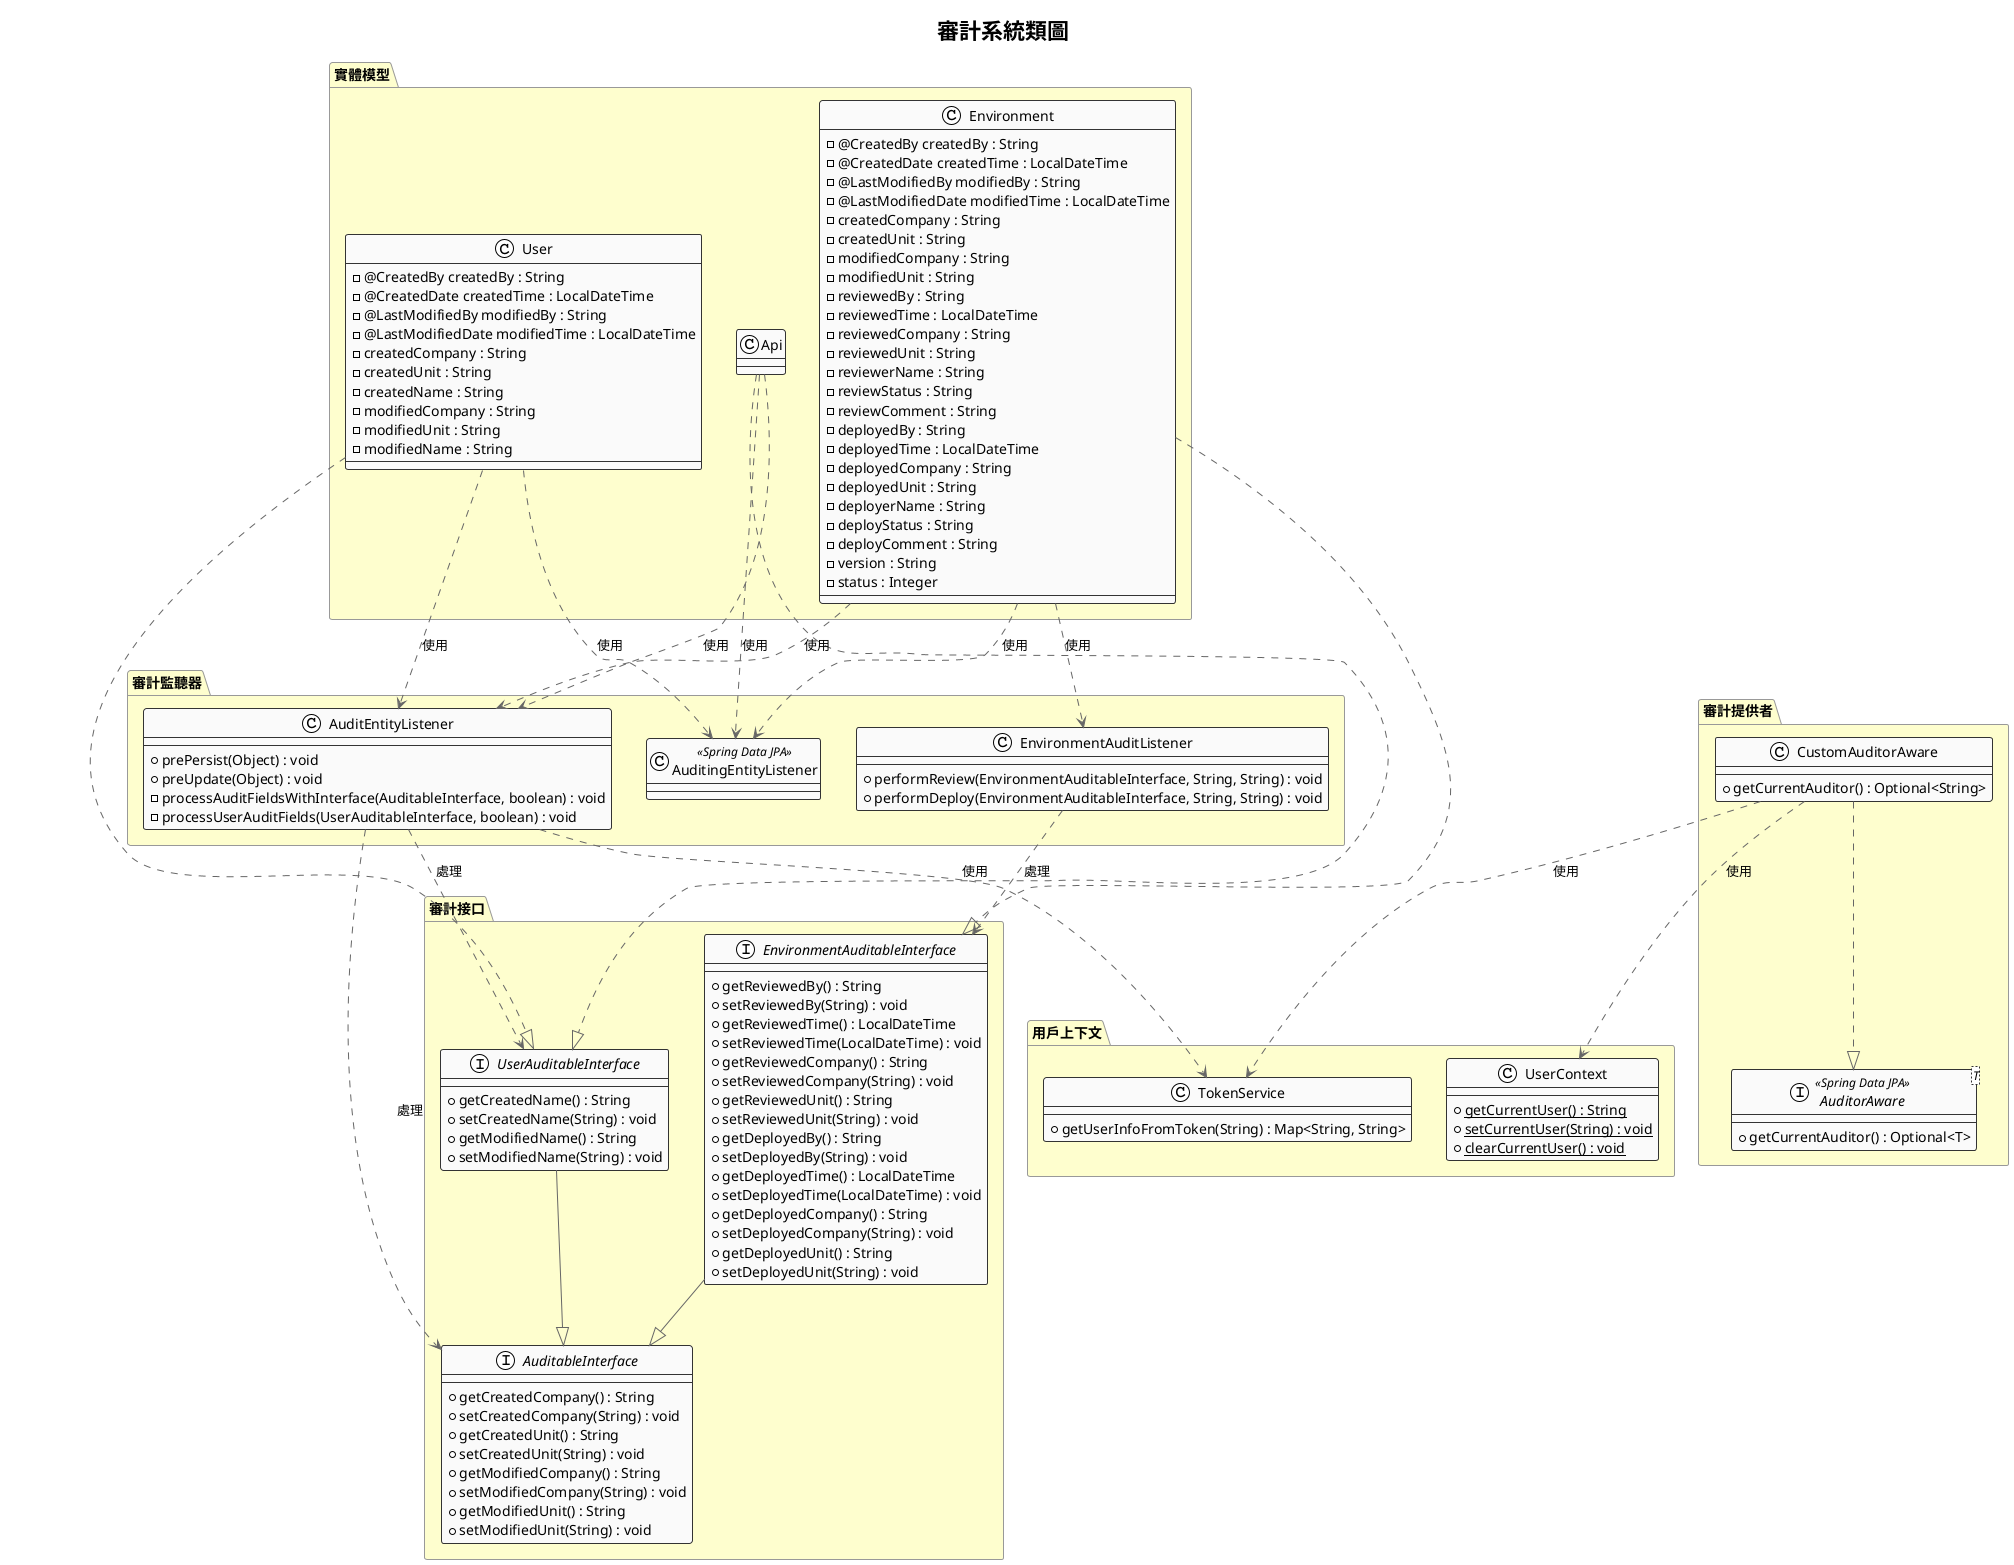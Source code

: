 @startuml "審計類圖"
!theme plain
skinparam backgroundColor white
skinparam ClassBackgroundColor #FAFAFA
skinparam ClassBorderColor #333333
skinparam ArrowColor #666666
skinparam PackageBackgroundColor #FEFECE
skinparam PackageBorderColor #999999

title "審計系統類圖"

' 審計接口
package "審計接口" {
  interface AuditableInterface {
    +getCreatedCompany() : String
    +setCreatedCompany(String) : void
    +getCreatedUnit() : String
    +setCreatedUnit(String) : void
    +getModifiedCompany() : String
    +setModifiedCompany(String) : void
    +getModifiedUnit() : String
    +setModifiedUnit(String) : void
  }
  
  interface UserAuditableInterface {
    +getCreatedName() : String
    +setCreatedName(String) : void
    +getModifiedName() : String
    +setModifiedName(String) : void
  }
  
  interface EnvironmentAuditableInterface {
    +getReviewedBy() : String
    +setReviewedBy(String) : void
    +getReviewedTime() : LocalDateTime
    +setReviewedTime(LocalDateTime) : void
    +getReviewedCompany() : String
    +setReviewedCompany(String) : void
    +getReviewedUnit() : String
    +setReviewedUnit(String) : void
    +getDeployedBy() : String
    +setDeployedBy(String) : void
    +getDeployedTime() : LocalDateTime
    +setDeployedTime(LocalDateTime) : void
    +getDeployedCompany() : String
    +setDeployedCompany(String) : void
    +getDeployedUnit() : String
    +setDeployedUnit(String) : void
    ' 其他部署審計欄位
  }
  
  UserAuditableInterface --|> AuditableInterface
  EnvironmentAuditableInterface --|> AuditableInterface
}

' 審計監聽器
package "審計監聽器" {
  class AuditEntityListener {
    +prePersist(Object) : void
    +preUpdate(Object) : void
    -processAuditFieldsWithInterface(AuditableInterface, boolean) : void
    -processUserAuditFields(UserAuditableInterface, boolean) : void
  }
  
  class EnvironmentAuditListener {
    +performReview(EnvironmentAuditableInterface, String, String) : void
    +performDeploy(EnvironmentAuditableInterface, String, String) : void
  }
  
  class AuditingEntityListener << Spring Data JPA >> {
    ' Spring Data JPA 提供的標準審計監聽器
  }
}

' 審計提供者
package "審計提供者" {
  interface AuditorAware<T> << Spring Data JPA >> {
    +getCurrentAuditor() : Optional<T>
  }
  
  class CustomAuditorAware {
    +getCurrentAuditor() : Optional<String>
  }
  
  CustomAuditorAware ..|> AuditorAware
}

' 用戶上下文
package "用戶上下文" {
  class UserContext {
    +{static} getCurrentUser() : String
    +{static} setCurrentUser(String) : void
    +{static} clearCurrentUser() : void
  }
  
  class TokenService {
    +getUserInfoFromToken(String) : Map<String, String>
  }
}

' 實體類
package "實體模型" {
  class User {
    ' 標準審計欄位
    -@CreatedBy createdBy : String
    -@CreatedDate createdTime : LocalDateTime
    -@LastModifiedBy modifiedBy : String
    -@LastModifiedDate modifiedTime : LocalDateTime
    ' 擴展審計欄位
    -createdCompany : String
    -createdUnit : String
    -createdName : String
    -modifiedCompany : String
    -modifiedUnit : String
    -modifiedName : String
  }
  
  class Api {
    ' 與 User 類似的審計欄位
  }
  
  class Environment {
    ' 標準審計欄位
    -@CreatedBy createdBy : String
    -@CreatedDate createdTime : LocalDateTime
    -@LastModifiedBy modifiedBy : String
    -@LastModifiedDate modifiedTime : LocalDateTime
    ' 擴展審計欄位
    -createdCompany : String
    -createdUnit : String
    -modifiedCompany : String
    -modifiedUnit : String
    ' 環境特有審計欄位
    -reviewedBy : String
    -reviewedTime : LocalDateTime
    -reviewedCompany : String
    -reviewedUnit : String
    -reviewerName : String
    -reviewStatus : String
    -reviewComment : String
    -deployedBy : String
    -deployedTime : LocalDateTime
    -deployedCompany : String
    -deployedUnit : String
    -deployerName : String
    -deployStatus : String
    -deployComment : String
    -version : String
    -status : Integer
  }
  
  User ..|> UserAuditableInterface
  Api ..|> UserAuditableInterface
  Environment ..|> EnvironmentAuditableInterface
}

' 關係
AuditEntityListener ..> AuditableInterface : 處理
AuditEntityListener ..> UserAuditableInterface : 處理
EnvironmentAuditListener ..> EnvironmentAuditableInterface : 處理
CustomAuditorAware ..> UserContext : 使用
CustomAuditorAware ..> TokenService : 使用
AuditEntityListener ..> TokenService : 使用
User ..> AuditEntityListener : 使用
User ..> AuditingEntityListener : 使用
Api ..> AuditEntityListener : 使用
Api ..> AuditingEntityListener : 使用
Environment ..> AuditEntityListener : 使用
Environment ..> AuditingEntityListener : 使用
Environment ..> EnvironmentAuditListener : 使用

@enduml